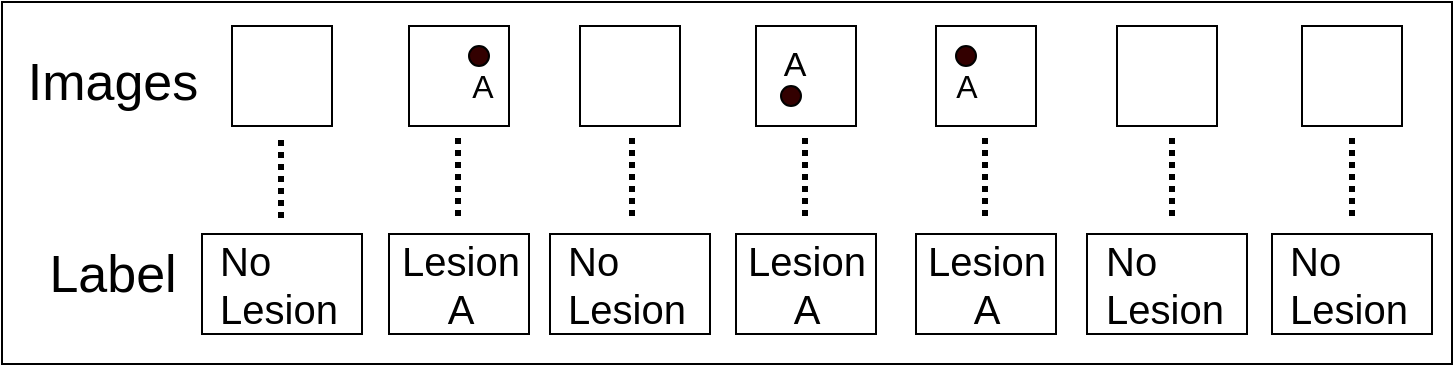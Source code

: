<mxfile version="12.4.3" type="device" pages="1"><diagram id="6vIDgrJOVcS2hu5d1pO0" name="Page-1"><mxGraphModel dx="2029" dy="1225" grid="1" gridSize="10" guides="1" tooltips="1" connect="1" arrows="1" fold="1" page="1" pageScale="1" pageWidth="827" pageHeight="1169" math="0" shadow="0"><root><mxCell id="0"/><mxCell id="1" parent="0"/><mxCell id="EpTEvnc-EoDcLgxDVzZk-1" value="" style="rounded=0;whiteSpace=wrap;html=1;" parent="1" vertex="1"><mxGeometry x="-735" y="68" width="725" height="181" as="geometry"/></mxCell><mxCell id="EpTEvnc-EoDcLgxDVzZk-2" value="" style="rounded=0;whiteSpace=wrap;html=1;" parent="1" vertex="1"><mxGeometry x="-620" y="80" width="50" height="50" as="geometry"/></mxCell><mxCell id="EpTEvnc-EoDcLgxDVzZk-3" value="" style="rounded=0;whiteSpace=wrap;html=1;" parent="1" vertex="1"><mxGeometry x="-531.5" y="80" width="50" height="50" as="geometry"/></mxCell><mxCell id="EpTEvnc-EoDcLgxDVzZk-4" value="" style="rounded=0;whiteSpace=wrap;html=1;" parent="1" vertex="1"><mxGeometry x="-446" y="80" width="50" height="50" as="geometry"/></mxCell><mxCell id="EpTEvnc-EoDcLgxDVzZk-5" value="" style="rounded=0;whiteSpace=wrap;html=1;" parent="1" vertex="1"><mxGeometry x="-358" y="80" width="50" height="50" as="geometry"/></mxCell><mxCell id="EpTEvnc-EoDcLgxDVzZk-6" value="" style="rounded=0;whiteSpace=wrap;html=1;" parent="1" vertex="1"><mxGeometry x="-268" y="80" width="50" height="50" as="geometry"/></mxCell><mxCell id="EpTEvnc-EoDcLgxDVzZk-7" value="" style="rounded=0;whiteSpace=wrap;html=1;" parent="1" vertex="1"><mxGeometry x="-177.5" y="80" width="50" height="50" as="geometry"/></mxCell><mxCell id="EpTEvnc-EoDcLgxDVzZk-8" value="" style="rounded=0;whiteSpace=wrap;html=1;" parent="1" vertex="1"><mxGeometry x="-85" y="80" width="50" height="50" as="geometry"/></mxCell><mxCell id="EpTEvnc-EoDcLgxDVzZk-10" value="" style="ellipse;whiteSpace=wrap;html=1;fillColor=#330000;" parent="1" vertex="1"><mxGeometry x="-501.5" y="90" width="10" height="10" as="geometry"/></mxCell><mxCell id="EpTEvnc-EoDcLgxDVzZk-11" value="" style="ellipse;whiteSpace=wrap;html=1;fillColor=#330000;" parent="1" vertex="1"><mxGeometry x="-345.5" y="110" width="10" height="10" as="geometry"/></mxCell><mxCell id="EpTEvnc-EoDcLgxDVzZk-12" value="" style="ellipse;whiteSpace=wrap;html=1;fillColor=#330000;" parent="1" vertex="1"><mxGeometry x="-258" y="90" width="10" height="10" as="geometry"/></mxCell><mxCell id="EpTEvnc-EoDcLgxDVzZk-13" value="&lt;font style=&quot;font-size: 16px&quot;&gt;A&lt;/font&gt;" style="text;html=1;align=center;verticalAlign=middle;resizable=0;points=[];;autosize=1;" parent="1" vertex="1"><mxGeometry x="-510.5" y="100" width="30" height="20" as="geometry"/></mxCell><mxCell id="EpTEvnc-EoDcLgxDVzZk-14" value="&lt;font style=&quot;font-size: 17px&quot;&gt;A&lt;/font&gt;" style="text;html=1;align=center;verticalAlign=middle;resizable=0;points=[];;autosize=1;" parent="1" vertex="1"><mxGeometry x="-354.5" y="90" width="30" height="20" as="geometry"/></mxCell><mxCell id="EpTEvnc-EoDcLgxDVzZk-15" value="&lt;font style=&quot;font-size: 16px&quot;&gt;A&lt;/font&gt;" style="text;html=1;align=center;verticalAlign=middle;resizable=0;points=[];;autosize=1;" parent="1" vertex="1"><mxGeometry x="-268" y="100" width="30" height="20" as="geometry"/></mxCell><mxCell id="EpTEvnc-EoDcLgxDVzZk-22" value="&lt;font style=&quot;font-size: 20px&quot;&gt;No&lt;br&gt;Lesion&lt;/font&gt;" style="text;html=1;align=left;verticalAlign=middle;resizable=0;points=[];;autosize=1;strokeColor=#000000;spacingLeft=7;" parent="1" vertex="1"><mxGeometry x="-635" y="184" width="80" height="50" as="geometry"/></mxCell><mxCell id="EpTEvnc-EoDcLgxDVzZk-26" value="&lt;font style=&quot;font-size: 20px&quot;&gt;Lesion&lt;br&gt;A&lt;/font&gt;" style="text;html=1;align=center;verticalAlign=middle;resizable=0;points=[];;autosize=1;strokeColor=#000000;" parent="1" vertex="1"><mxGeometry x="-541.5" y="184" width="70" height="50" as="geometry"/></mxCell><mxCell id="EpTEvnc-EoDcLgxDVzZk-59" value="&lt;font style=&quot;font-size: 26px&quot;&gt;Images&lt;/font&gt;" style="text;html=1;align=center;verticalAlign=middle;resizable=0;points=[];;autosize=1;" parent="1" vertex="1"><mxGeometry x="-730" y="98" width="100" height="20" as="geometry"/></mxCell><mxCell id="EpTEvnc-EoDcLgxDVzZk-60" value="&lt;font&gt;&lt;font style=&quot;font-size: 26px&quot;&gt;Label&lt;/font&gt;&lt;br&gt;&lt;/font&gt;" style="text;html=1;align=center;verticalAlign=middle;resizable=0;points=[];;autosize=1;" parent="1" vertex="1"><mxGeometry x="-720" y="194" width="80" height="20" as="geometry"/></mxCell><mxCell id="EpTEvnc-EoDcLgxDVzZk-61" value="" style="endArrow=none;dashed=1;html=1;dashPattern=1 1;strokeWidth=3;" parent="1" edge="1"><mxGeometry width="50" height="50" relative="1" as="geometry"><mxPoint x="-595.5" y="176" as="sourcePoint"/><mxPoint x="-595.5" y="135" as="targetPoint"/></mxGeometry></mxCell><mxCell id="EpTEvnc-EoDcLgxDVzZk-62" value="&lt;font style=&quot;font-size: 20px&quot;&gt;No&lt;br&gt;Lesion&lt;/font&gt;" style="text;html=1;align=left;verticalAlign=middle;resizable=0;points=[];;autosize=1;strokeColor=#000000;spacingLeft=7;" parent="1" vertex="1"><mxGeometry x="-461" y="184" width="80" height="50" as="geometry"/></mxCell><mxCell id="EpTEvnc-EoDcLgxDVzZk-63" value="&lt;font style=&quot;font-size: 20px&quot;&gt;No&lt;br&gt;Lesion&lt;/font&gt;" style="text;html=1;align=left;verticalAlign=middle;resizable=0;points=[];;autosize=1;strokeColor=#000000;spacingLeft=7;" parent="1" vertex="1"><mxGeometry x="-192.5" y="184" width="80" height="50" as="geometry"/></mxCell><mxCell id="EpTEvnc-EoDcLgxDVzZk-64" value="&lt;font style=&quot;font-size: 20px&quot;&gt;No&lt;br&gt;Lesion&lt;/font&gt;" style="text;html=1;align=left;verticalAlign=middle;resizable=0;points=[];;autosize=1;strokeColor=#000000;spacingLeft=7;" parent="1" vertex="1"><mxGeometry x="-100" y="184" width="80" height="50" as="geometry"/></mxCell><mxCell id="EpTEvnc-EoDcLgxDVzZk-65" value="&lt;font style=&quot;font-size: 20px&quot;&gt;Lesion&lt;br&gt;A&lt;/font&gt;" style="text;html=1;align=center;verticalAlign=middle;resizable=0;points=[];;autosize=1;strokeColor=#000000;" parent="1" vertex="1"><mxGeometry x="-368" y="184" width="70" height="50" as="geometry"/></mxCell><mxCell id="EpTEvnc-EoDcLgxDVzZk-66" value="&lt;font style=&quot;font-size: 20px&quot;&gt;Lesion&lt;br&gt;A&lt;/font&gt;" style="text;html=1;align=center;verticalAlign=middle;resizable=0;points=[];;autosize=1;strokeColor=#000000;" parent="1" vertex="1"><mxGeometry x="-278" y="184" width="70" height="50" as="geometry"/></mxCell><mxCell id="EpTEvnc-EoDcLgxDVzZk-71" value="" style="endArrow=none;dashed=1;html=1;dashPattern=1 1;strokeWidth=3;" parent="1" edge="1"><mxGeometry width="50" height="50" relative="1" as="geometry"><mxPoint x="-60" y="175" as="sourcePoint"/><mxPoint x="-60" y="135" as="targetPoint"/></mxGeometry></mxCell><mxCell id="EpTEvnc-EoDcLgxDVzZk-72" value="" style="endArrow=none;dashed=1;html=1;dashPattern=1 1;strokeWidth=3;" parent="1" edge="1"><mxGeometry width="50" height="50" relative="1" as="geometry"><mxPoint x="-150" y="175" as="sourcePoint"/><mxPoint x="-150" y="135" as="targetPoint"/></mxGeometry></mxCell><mxCell id="EpTEvnc-EoDcLgxDVzZk-73" value="" style="endArrow=none;dashed=1;html=1;dashPattern=1 1;strokeWidth=3;" parent="1" edge="1"><mxGeometry width="50" height="50" relative="1" as="geometry"><mxPoint x="-243.5" y="175" as="sourcePoint"/><mxPoint x="-243.5" y="135" as="targetPoint"/></mxGeometry></mxCell><mxCell id="EpTEvnc-EoDcLgxDVzZk-74" value="" style="endArrow=none;dashed=1;html=1;dashPattern=1 1;strokeWidth=3;" parent="1" edge="1"><mxGeometry width="50" height="50" relative="1" as="geometry"><mxPoint x="-333.5" y="175" as="sourcePoint"/><mxPoint x="-333.5" y="135" as="targetPoint"/></mxGeometry></mxCell><mxCell id="EpTEvnc-EoDcLgxDVzZk-75" value="" style="endArrow=none;dashed=1;html=1;dashPattern=1 1;strokeWidth=3;" parent="1" edge="1"><mxGeometry width="50" height="50" relative="1" as="geometry"><mxPoint x="-420" y="175" as="sourcePoint"/><mxPoint x="-420" y="135" as="targetPoint"/></mxGeometry></mxCell><mxCell id="EpTEvnc-EoDcLgxDVzZk-76" value="" style="endArrow=none;dashed=1;html=1;dashPattern=1 1;strokeWidth=3;" parent="1" edge="1"><mxGeometry width="50" height="50" relative="1" as="geometry"><mxPoint x="-507" y="175" as="sourcePoint"/><mxPoint x="-507" y="135" as="targetPoint"/></mxGeometry></mxCell></root></mxGraphModel></diagram></mxfile>